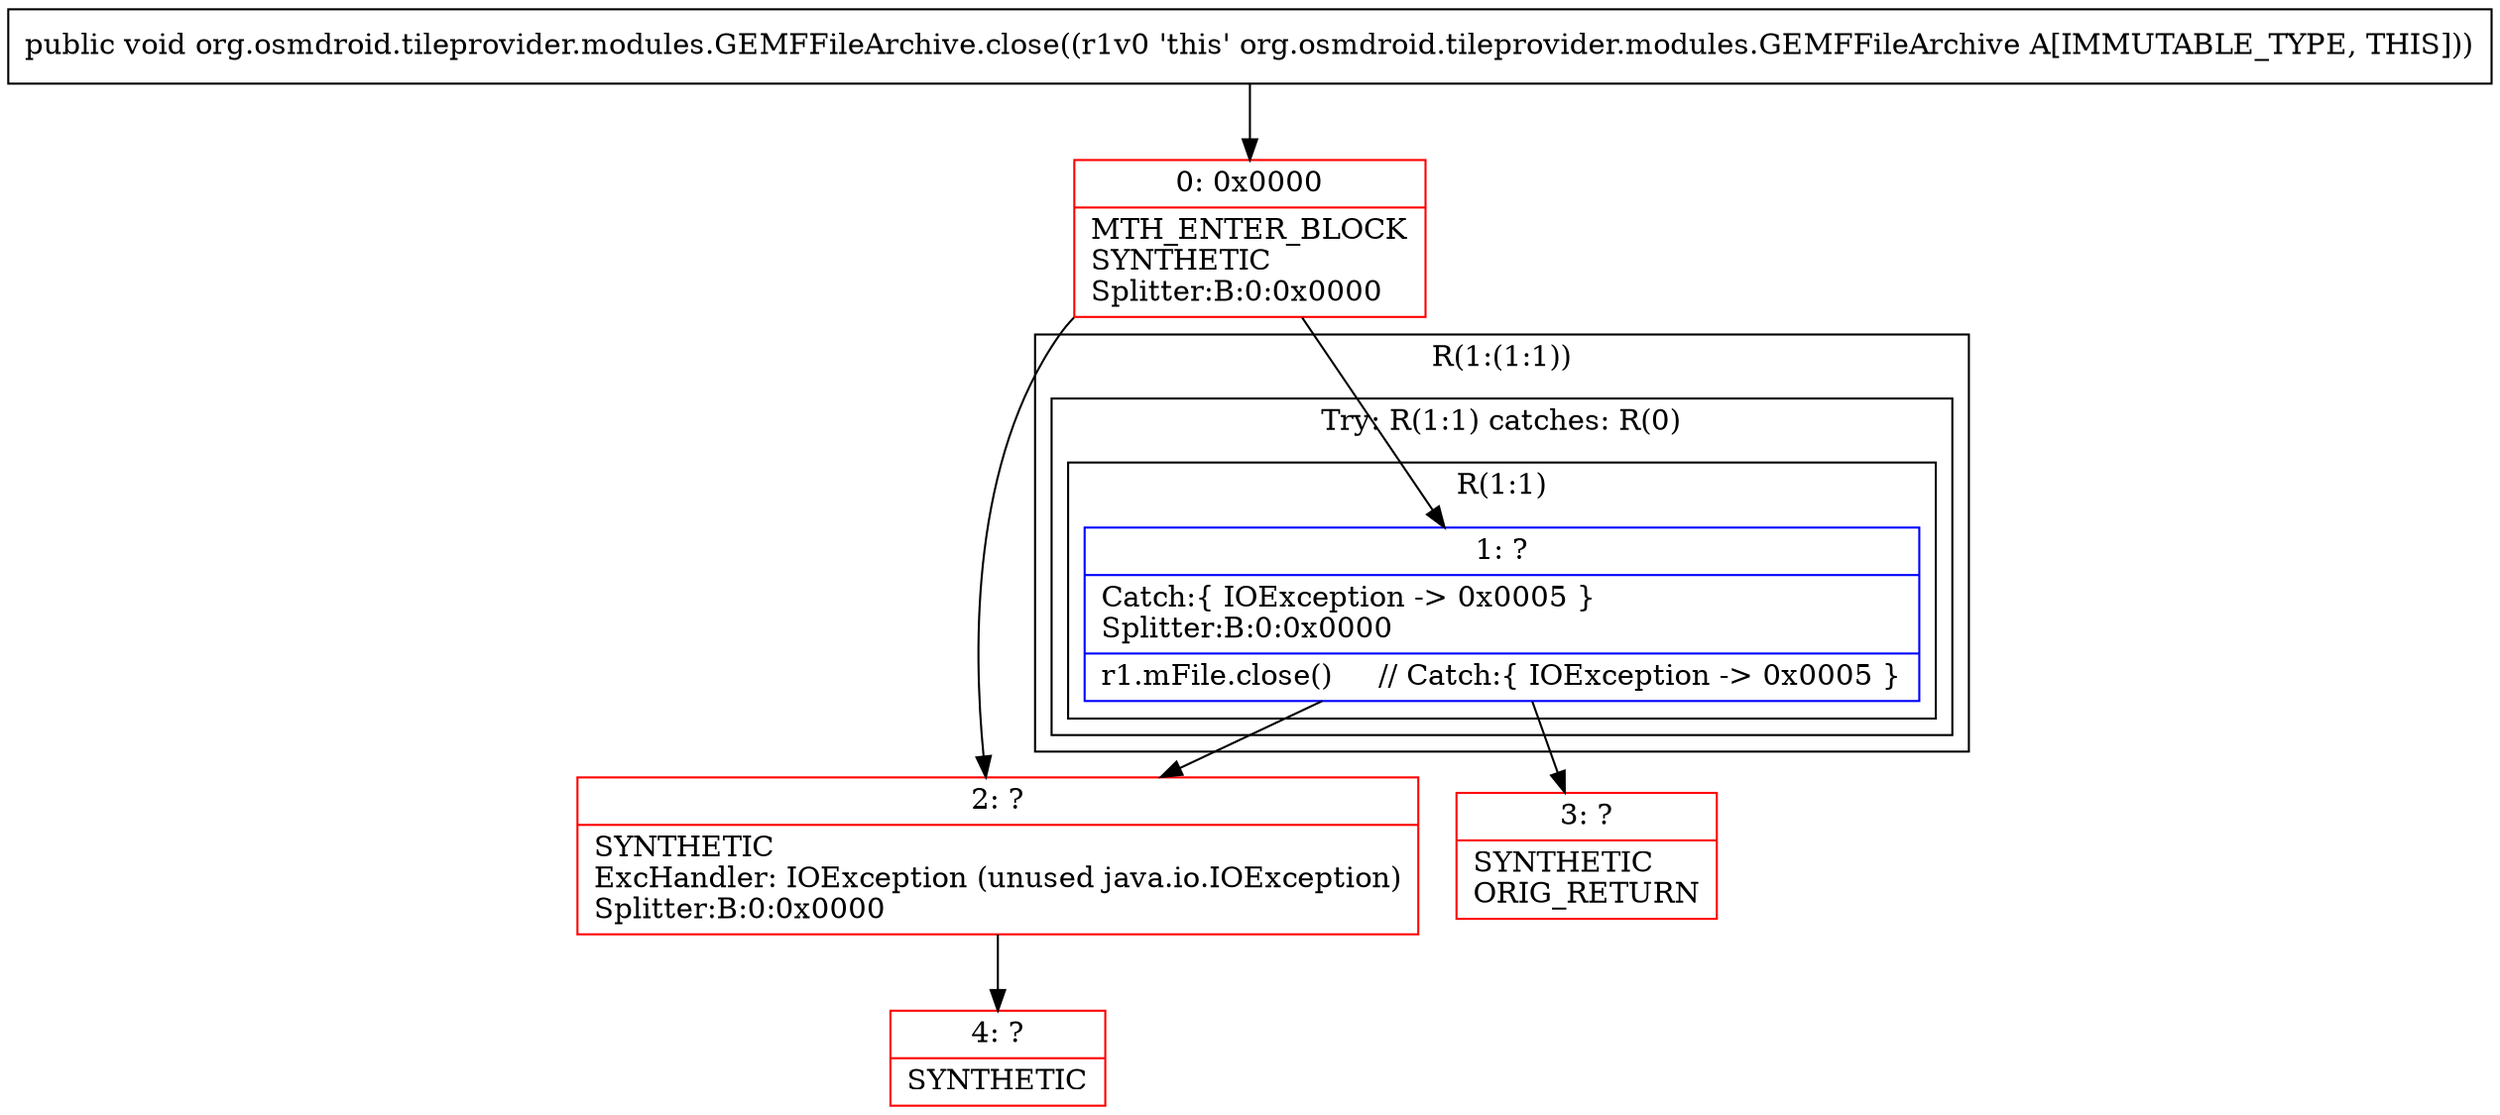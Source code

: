digraph "CFG fororg.osmdroid.tileprovider.modules.GEMFFileArchive.close()V" {
subgraph cluster_Region_1035664666 {
label = "R(1:(1:1))";
node [shape=record,color=blue];
subgraph cluster_TryCatchRegion_1816524094 {
label = "Try: R(1:1) catches: R(0)";
node [shape=record,color=blue];
subgraph cluster_Region_182014065 {
label = "R(1:1)";
node [shape=record,color=blue];
Node_1 [shape=record,label="{1\:\ ?|Catch:\{ IOException \-\> 0x0005 \}\lSplitter:B:0:0x0000\l|r1.mFile.close()     \/\/ Catch:\{ IOException \-\> 0x0005 \}\l}"];
}
subgraph cluster_Region_163958807 {
label = "R(0) | ExcHandler: IOException (unused java.io.IOException)\l";
node [shape=record,color=blue];
}
}
}
subgraph cluster_Region_163958807 {
label = "R(0) | ExcHandler: IOException (unused java.io.IOException)\l";
node [shape=record,color=blue];
}
Node_0 [shape=record,color=red,label="{0\:\ 0x0000|MTH_ENTER_BLOCK\lSYNTHETIC\lSplitter:B:0:0x0000\l}"];
Node_2 [shape=record,color=red,label="{2\:\ ?|SYNTHETIC\lExcHandler: IOException (unused java.io.IOException)\lSplitter:B:0:0x0000\l}"];
Node_3 [shape=record,color=red,label="{3\:\ ?|SYNTHETIC\lORIG_RETURN\l}"];
Node_4 [shape=record,color=red,label="{4\:\ ?|SYNTHETIC\l}"];
MethodNode[shape=record,label="{public void org.osmdroid.tileprovider.modules.GEMFFileArchive.close((r1v0 'this' org.osmdroid.tileprovider.modules.GEMFFileArchive A[IMMUTABLE_TYPE, THIS])) }"];
MethodNode -> Node_0;
Node_1 -> Node_2;
Node_1 -> Node_3;
Node_0 -> Node_1;
Node_0 -> Node_2;
Node_2 -> Node_4;
}

